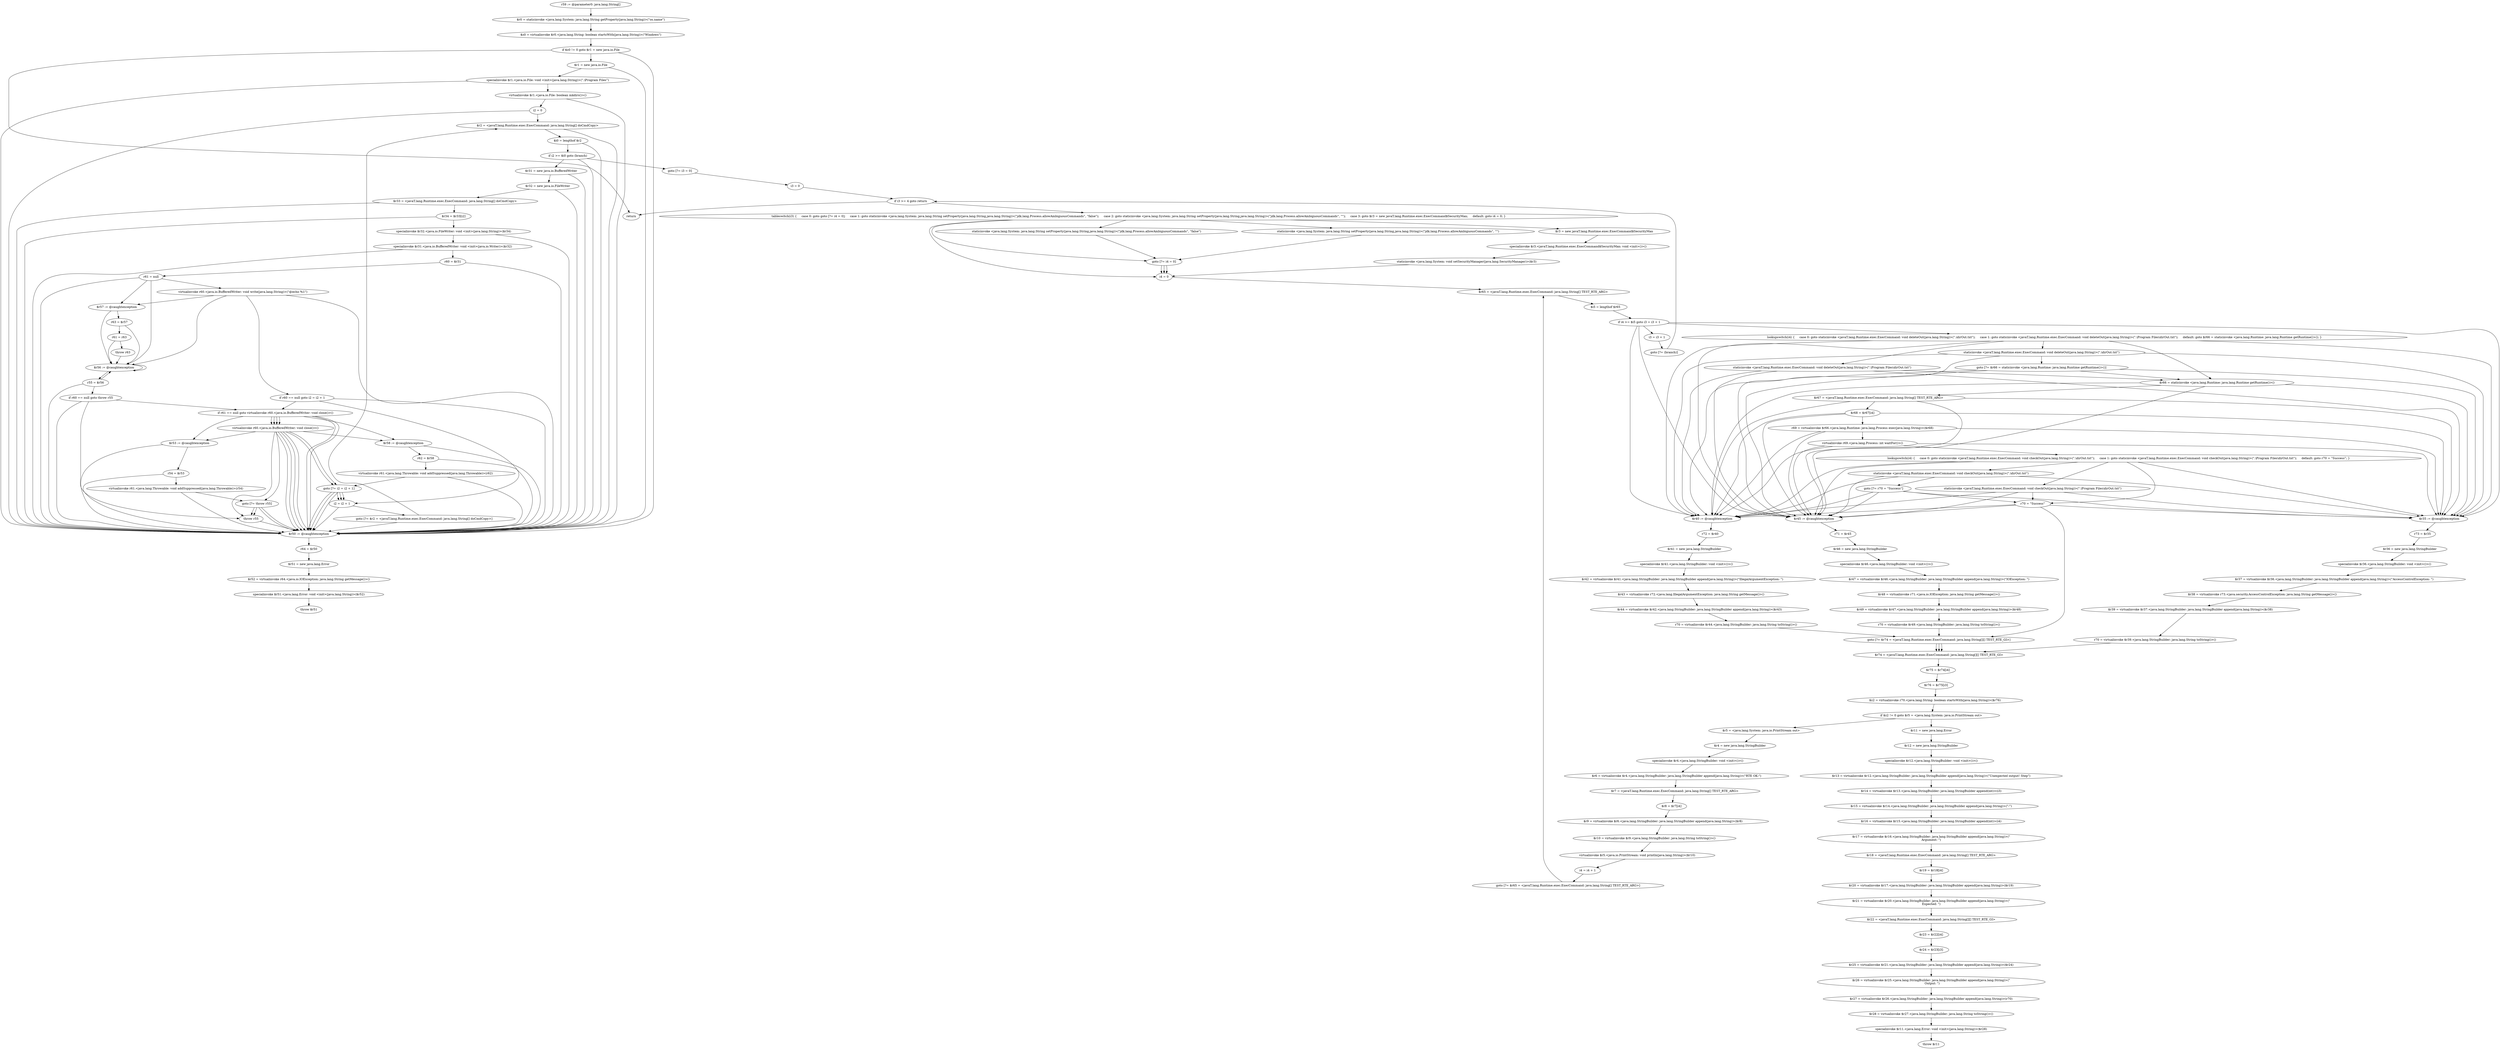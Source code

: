 digraph "unitGraph" {
    "r59 := @parameter0: java.lang.String[]"
    "$r0 = staticinvoke <java.lang.System: java.lang.String getProperty(java.lang.String)>(\"os.name\")"
    "$z0 = virtualinvoke $r0.<java.lang.String: boolean startsWith(java.lang.String)>(\"Windows\")"
    "if $z0 != 0 goto $r1 = new java.io.File"
    "return"
    "$r1 = new java.io.File"
    "specialinvoke $r1.<java.io.File: void <init>(java.lang.String)>(\".\\Program Files\")"
    "virtualinvoke $r1.<java.io.File: boolean mkdirs()>()"
    "i2 = 0"
    "$r2 = <javaT.lang.Runtime.exec.ExecCommand: java.lang.String[] doCmdCopy>"
    "$i0 = lengthof $r2"
    "if i2 >= $i0 goto (branch)"
    "$r31 = new java.io.BufferedWriter"
    "$r32 = new java.io.FileWriter"
    "$r33 = <javaT.lang.Runtime.exec.ExecCommand: java.lang.String[] doCmdCopy>"
    "$r34 = $r33[i2]"
    "specialinvoke $r32.<java.io.FileWriter: void <init>(java.lang.String)>($r34)"
    "specialinvoke $r31.<java.io.BufferedWriter: void <init>(java.io.Writer)>($r32)"
    "r60 = $r31"
    "r61 = null"
    "virtualinvoke r60.<java.io.BufferedWriter: void write(java.lang.String)>(\"@echo %1\")"
    "if r60 == null goto i2 = i2 + 1"
    "if r61 == null goto virtualinvoke r60.<java.io.BufferedWriter: void close()>()"
    "virtualinvoke r60.<java.io.BufferedWriter: void close()>()"
    "goto [?= i2 = i2 + 1]"
    "$r58 := @caughtexception"
    "r62 = $r58"
    "virtualinvoke r61.<java.lang.Throwable: void addSuppressed(java.lang.Throwable)>(r62)"
    "$r57 := @caughtexception"
    "r63 = $r57"
    "r61 = r63"
    "throw r63"
    "$r56 := @caughtexception"
    "r55 = $r56"
    "if r60 == null goto throw r55"
    "goto [?= throw r55]"
    "$r53 := @caughtexception"
    "r54 = $r53"
    "virtualinvoke r61.<java.lang.Throwable: void addSuppressed(java.lang.Throwable)>(r54)"
    "throw r55"
    "i2 = i2 + 1"
    "goto [?= $r2 = <javaT.lang.Runtime.exec.ExecCommand: java.lang.String[] doCmdCopy>]"
    "goto [?= i3 = 0]"
    "$r50 := @caughtexception"
    "r64 = $r50"
    "$r51 = new java.lang.Error"
    "$r52 = virtualinvoke r64.<java.io.IOException: java.lang.String getMessage()>()"
    "specialinvoke $r51.<java.lang.Error: void <init>(java.lang.String)>($r52)"
    "throw $r51"
    "i3 = 0"
    "if i3 >= 4 goto return"
    "tableswitch(i3) {     case 0: goto goto [?= i4 = 0];     case 1: goto staticinvoke <java.lang.System: java.lang.String setProperty(java.lang.String,java.lang.String)>(\"jdk.lang.Process.allowAmbiguousCommands\", \"false\");     case 2: goto staticinvoke <java.lang.System: java.lang.String setProperty(java.lang.String,java.lang.String)>(\"jdk.lang.Process.allowAmbiguousCommands\", \"\");     case 3: goto $r3 = new javaT.lang.Runtime.exec.ExecCommand$SecurityMan;     default: goto i4 = 0; }"
    "goto [?= i4 = 0]"
    "staticinvoke <java.lang.System: java.lang.String setProperty(java.lang.String,java.lang.String)>(\"jdk.lang.Process.allowAmbiguousCommands\", \"false\")"
    "staticinvoke <java.lang.System: java.lang.String setProperty(java.lang.String,java.lang.String)>(\"jdk.lang.Process.allowAmbiguousCommands\", \"\")"
    "$r3 = new javaT.lang.Runtime.exec.ExecCommand$SecurityMan"
    "specialinvoke $r3.<javaT.lang.Runtime.exec.ExecCommand$SecurityMan: void <init>()>()"
    "staticinvoke <java.lang.System: void setSecurityManager(java.lang.SecurityManager)>($r3)"
    "i4 = 0"
    "$r65 = <javaT.lang.Runtime.exec.ExecCommand: java.lang.String[] TEST_RTE_ARG>"
    "$i5 = lengthof $r65"
    "if i4 >= $i5 goto i3 = i3 + 1"
    "lookupswitch(i4) {     case 0: goto staticinvoke <javaT.lang.Runtime.exec.ExecCommand: void deleteOut(java.lang.String)>(\".\\dirOut.txt\");     case 1: goto staticinvoke <javaT.lang.Runtime.exec.ExecCommand: void deleteOut(java.lang.String)>(\".\\Program Files\\dirOut.txt\");     default: goto $r66 = staticinvoke <java.lang.Runtime: java.lang.Runtime getRuntime()>(); }"
    "staticinvoke <javaT.lang.Runtime.exec.ExecCommand: void deleteOut(java.lang.String)>(\".\\dirOut.txt\")"
    "goto [?= $r66 = staticinvoke <java.lang.Runtime: java.lang.Runtime getRuntime()>()]"
    "staticinvoke <javaT.lang.Runtime.exec.ExecCommand: void deleteOut(java.lang.String)>(\".\\Program Files\\dirOut.txt\")"
    "$r66 = staticinvoke <java.lang.Runtime: java.lang.Runtime getRuntime()>()"
    "$r67 = <javaT.lang.Runtime.exec.ExecCommand: java.lang.String[] TEST_RTE_ARG>"
    "$r68 = $r67[i4]"
    "r69 = virtualinvoke $r66.<java.lang.Runtime: java.lang.Process exec(java.lang.String)>($r68)"
    "virtualinvoke r69.<java.lang.Process: int waitFor()>()"
    "lookupswitch(i4) {     case 0: goto staticinvoke <javaT.lang.Runtime.exec.ExecCommand: void checkOut(java.lang.String)>(\".\\dirOut.txt\");     case 1: goto staticinvoke <javaT.lang.Runtime.exec.ExecCommand: void checkOut(java.lang.String)>(\".\\Program Files\\dirOut.txt\");     default: goto r70 = \"Success\"; }"
    "staticinvoke <javaT.lang.Runtime.exec.ExecCommand: void checkOut(java.lang.String)>(\".\\dirOut.txt\")"
    "goto [?= r70 = \"Success\"]"
    "staticinvoke <javaT.lang.Runtime.exec.ExecCommand: void checkOut(java.lang.String)>(\".\\Program Files\\dirOut.txt\")"
    "r70 = \"Success\""
    "goto [?= $r74 = <javaT.lang.Runtime.exec.ExecCommand: java.lang.String[][] TEST_RTE_GI>]"
    "$r45 := @caughtexception"
    "r71 = $r45"
    "$r46 = new java.lang.StringBuilder"
    "specialinvoke $r46.<java.lang.StringBuilder: void <init>()>()"
    "$r47 = virtualinvoke $r46.<java.lang.StringBuilder: java.lang.StringBuilder append(java.lang.String)>(\"IOException: \")"
    "$r48 = virtualinvoke r71.<java.io.IOException: java.lang.String getMessage()>()"
    "$r49 = virtualinvoke $r47.<java.lang.StringBuilder: java.lang.StringBuilder append(java.lang.String)>($r48)"
    "r70 = virtualinvoke $r49.<java.lang.StringBuilder: java.lang.String toString()>()"
    "$r40 := @caughtexception"
    "r72 = $r40"
    "$r41 = new java.lang.StringBuilder"
    "specialinvoke $r41.<java.lang.StringBuilder: void <init>()>()"
    "$r42 = virtualinvoke $r41.<java.lang.StringBuilder: java.lang.StringBuilder append(java.lang.String)>(\"IllegalArgumentException: \")"
    "$r43 = virtualinvoke r72.<java.lang.IllegalArgumentException: java.lang.String getMessage()>()"
    "$r44 = virtualinvoke $r42.<java.lang.StringBuilder: java.lang.StringBuilder append(java.lang.String)>($r43)"
    "r70 = virtualinvoke $r44.<java.lang.StringBuilder: java.lang.String toString()>()"
    "$r35 := @caughtexception"
    "r73 = $r35"
    "$r36 = new java.lang.StringBuilder"
    "specialinvoke $r36.<java.lang.StringBuilder: void <init>()>()"
    "$r37 = virtualinvoke $r36.<java.lang.StringBuilder: java.lang.StringBuilder append(java.lang.String)>(\"AccessControlException: \")"
    "$r38 = virtualinvoke r73.<java.security.AccessControlException: java.lang.String getMessage()>()"
    "$r39 = virtualinvoke $r37.<java.lang.StringBuilder: java.lang.StringBuilder append(java.lang.String)>($r38)"
    "r70 = virtualinvoke $r39.<java.lang.StringBuilder: java.lang.String toString()>()"
    "$r74 = <javaT.lang.Runtime.exec.ExecCommand: java.lang.String[][] TEST_RTE_GI>"
    "$r75 = $r74[i4]"
    "$r76 = $r75[i3]"
    "$z2 = virtualinvoke r70.<java.lang.String: boolean startsWith(java.lang.String)>($r76)"
    "if $z2 != 0 goto $r5 = <java.lang.System: java.io.PrintStream out>"
    "$r11 = new java.lang.Error"
    "$r12 = new java.lang.StringBuilder"
    "specialinvoke $r12.<java.lang.StringBuilder: void <init>()>()"
    "$r13 = virtualinvoke $r12.<java.lang.StringBuilder: java.lang.StringBuilder append(java.lang.String)>(\"Unexpected output! Step\")"
    "$r14 = virtualinvoke $r13.<java.lang.StringBuilder: java.lang.StringBuilder append(int)>(i3)"
    "$r15 = virtualinvoke $r14.<java.lang.StringBuilder: java.lang.StringBuilder append(java.lang.String)>(\":\")"
    "$r16 = virtualinvoke $r15.<java.lang.StringBuilder: java.lang.StringBuilder append(int)>(i4)"
    "$r17 = virtualinvoke $r16.<java.lang.StringBuilder: java.lang.StringBuilder append(java.lang.String)>(\"\nArgument: \")"
    "$r18 = <javaT.lang.Runtime.exec.ExecCommand: java.lang.String[] TEST_RTE_ARG>"
    "$r19 = $r18[i4]"
    "$r20 = virtualinvoke $r17.<java.lang.StringBuilder: java.lang.StringBuilder append(java.lang.String)>($r19)"
    "$r21 = virtualinvoke $r20.<java.lang.StringBuilder: java.lang.StringBuilder append(java.lang.String)>(\"\nExpected: \")"
    "$r22 = <javaT.lang.Runtime.exec.ExecCommand: java.lang.String[][] TEST_RTE_GI>"
    "$r23 = $r22[i4]"
    "$r24 = $r23[i3]"
    "$r25 = virtualinvoke $r21.<java.lang.StringBuilder: java.lang.StringBuilder append(java.lang.String)>($r24)"
    "$r26 = virtualinvoke $r25.<java.lang.StringBuilder: java.lang.StringBuilder append(java.lang.String)>(\"\n  Output: \")"
    "$r27 = virtualinvoke $r26.<java.lang.StringBuilder: java.lang.StringBuilder append(java.lang.String)>(r70)"
    "$r28 = virtualinvoke $r27.<java.lang.StringBuilder: java.lang.String toString()>()"
    "specialinvoke $r11.<java.lang.Error: void <init>(java.lang.String)>($r28)"
    "throw $r11"
    "$r5 = <java.lang.System: java.io.PrintStream out>"
    "$r4 = new java.lang.StringBuilder"
    "specialinvoke $r4.<java.lang.StringBuilder: void <init>()>()"
    "$r6 = virtualinvoke $r4.<java.lang.StringBuilder: java.lang.StringBuilder append(java.lang.String)>(\"RTE OK:\")"
    "$r7 = <javaT.lang.Runtime.exec.ExecCommand: java.lang.String[] TEST_RTE_ARG>"
    "$r8 = $r7[i4]"
    "$r9 = virtualinvoke $r6.<java.lang.StringBuilder: java.lang.StringBuilder append(java.lang.String)>($r8)"
    "$r10 = virtualinvoke $r9.<java.lang.StringBuilder: java.lang.String toString()>()"
    "virtualinvoke $r5.<java.io.PrintStream: void println(java.lang.String)>($r10)"
    "i4 = i4 + 1"
    "goto [?= $r65 = <javaT.lang.Runtime.exec.ExecCommand: java.lang.String[] TEST_RTE_ARG>]"
    "i3 = i3 + 1"
    "goto [?= (branch)]"
    "r59 := @parameter0: java.lang.String[]"->"$r0 = staticinvoke <java.lang.System: java.lang.String getProperty(java.lang.String)>(\"os.name\")";
    "$r0 = staticinvoke <java.lang.System: java.lang.String getProperty(java.lang.String)>(\"os.name\")"->"$z0 = virtualinvoke $r0.<java.lang.String: boolean startsWith(java.lang.String)>(\"Windows\")";
    "$z0 = virtualinvoke $r0.<java.lang.String: boolean startsWith(java.lang.String)>(\"Windows\")"->"if $z0 != 0 goto $r1 = new java.io.File";
    "if $z0 != 0 goto $r1 = new java.io.File"->"return";
    "if $z0 != 0 goto $r1 = new java.io.File"->"$r1 = new java.io.File";
    "if $z0 != 0 goto $r1 = new java.io.File"->"$r50 := @caughtexception";
    "$r1 = new java.io.File"->"specialinvoke $r1.<java.io.File: void <init>(java.lang.String)>(\".\\Program Files\")";
    "$r1 = new java.io.File"->"$r50 := @caughtexception";
    "specialinvoke $r1.<java.io.File: void <init>(java.lang.String)>(\".\\Program Files\")"->"virtualinvoke $r1.<java.io.File: boolean mkdirs()>()";
    "specialinvoke $r1.<java.io.File: void <init>(java.lang.String)>(\".\\Program Files\")"->"$r50 := @caughtexception";
    "virtualinvoke $r1.<java.io.File: boolean mkdirs()>()"->"i2 = 0";
    "virtualinvoke $r1.<java.io.File: boolean mkdirs()>()"->"$r50 := @caughtexception";
    "i2 = 0"->"$r2 = <javaT.lang.Runtime.exec.ExecCommand: java.lang.String[] doCmdCopy>";
    "i2 = 0"->"$r50 := @caughtexception";
    "$r2 = <javaT.lang.Runtime.exec.ExecCommand: java.lang.String[] doCmdCopy>"->"$i0 = lengthof $r2";
    "$r2 = <javaT.lang.Runtime.exec.ExecCommand: java.lang.String[] doCmdCopy>"->"$r50 := @caughtexception";
    "$i0 = lengthof $r2"->"if i2 >= $i0 goto (branch)";
    "$i0 = lengthof $r2"->"$r50 := @caughtexception";
    "if i2 >= $i0 goto (branch)"->"$r31 = new java.io.BufferedWriter";
    "if i2 >= $i0 goto (branch)"->"goto [?= i3 = 0]";
    "if i2 >= $i0 goto (branch)"->"$r50 := @caughtexception";
    "$r31 = new java.io.BufferedWriter"->"$r32 = new java.io.FileWriter";
    "$r31 = new java.io.BufferedWriter"->"$r50 := @caughtexception";
    "$r32 = new java.io.FileWriter"->"$r33 = <javaT.lang.Runtime.exec.ExecCommand: java.lang.String[] doCmdCopy>";
    "$r32 = new java.io.FileWriter"->"$r50 := @caughtexception";
    "$r33 = <javaT.lang.Runtime.exec.ExecCommand: java.lang.String[] doCmdCopy>"->"$r34 = $r33[i2]";
    "$r33 = <javaT.lang.Runtime.exec.ExecCommand: java.lang.String[] doCmdCopy>"->"$r50 := @caughtexception";
    "$r34 = $r33[i2]"->"specialinvoke $r32.<java.io.FileWriter: void <init>(java.lang.String)>($r34)";
    "$r34 = $r33[i2]"->"$r50 := @caughtexception";
    "specialinvoke $r32.<java.io.FileWriter: void <init>(java.lang.String)>($r34)"->"specialinvoke $r31.<java.io.BufferedWriter: void <init>(java.io.Writer)>($r32)";
    "specialinvoke $r32.<java.io.FileWriter: void <init>(java.lang.String)>($r34)"->"$r50 := @caughtexception";
    "specialinvoke $r31.<java.io.BufferedWriter: void <init>(java.io.Writer)>($r32)"->"r60 = $r31";
    "specialinvoke $r31.<java.io.BufferedWriter: void <init>(java.io.Writer)>($r32)"->"$r50 := @caughtexception";
    "r60 = $r31"->"r61 = null";
    "r60 = $r31"->"$r50 := @caughtexception";
    "r61 = null"->"$r57 := @caughtexception";
    "r61 = null"->"$r50 := @caughtexception";
    "r61 = null"->"$r56 := @caughtexception";
    "r61 = null"->"virtualinvoke r60.<java.io.BufferedWriter: void write(java.lang.String)>(\"@echo %1\")";
    "virtualinvoke r60.<java.io.BufferedWriter: void write(java.lang.String)>(\"@echo %1\")"->"$r57 := @caughtexception";
    "virtualinvoke r60.<java.io.BufferedWriter: void write(java.lang.String)>(\"@echo %1\")"->"$r50 := @caughtexception";
    "virtualinvoke r60.<java.io.BufferedWriter: void write(java.lang.String)>(\"@echo %1\")"->"$r56 := @caughtexception";
    "virtualinvoke r60.<java.io.BufferedWriter: void write(java.lang.String)>(\"@echo %1\")"->"if r60 == null goto i2 = i2 + 1";
    "if r60 == null goto i2 = i2 + 1"->"if r61 == null goto virtualinvoke r60.<java.io.BufferedWriter: void close()>()";
    "if r60 == null goto i2 = i2 + 1"->"i2 = i2 + 1";
    "if r60 == null goto i2 = i2 + 1"->"$r50 := @caughtexception";
    "if r61 == null goto virtualinvoke r60.<java.io.BufferedWriter: void close()>()"->"virtualinvoke r60.<java.io.BufferedWriter: void close()>()";
    "if r61 == null goto virtualinvoke r60.<java.io.BufferedWriter: void close()>()"->"virtualinvoke r60.<java.io.BufferedWriter: void close()>()";
    "if r61 == null goto virtualinvoke r60.<java.io.BufferedWriter: void close()>()"->"$r58 := @caughtexception";
    "if r61 == null goto virtualinvoke r60.<java.io.BufferedWriter: void close()>()"->"$r50 := @caughtexception";
    "virtualinvoke r60.<java.io.BufferedWriter: void close()>()"->"$r58 := @caughtexception";
    "virtualinvoke r60.<java.io.BufferedWriter: void close()>()"->"$r50 := @caughtexception";
    "virtualinvoke r60.<java.io.BufferedWriter: void close()>()"->"goto [?= i2 = i2 + 1]";
    "goto [?= i2 = i2 + 1]"->"i2 = i2 + 1";
    "goto [?= i2 = i2 + 1]"->"$r50 := @caughtexception";
    "$r58 := @caughtexception"->"r62 = $r58";
    "$r58 := @caughtexception"->"$r50 := @caughtexception";
    "r62 = $r58"->"virtualinvoke r61.<java.lang.Throwable: void addSuppressed(java.lang.Throwable)>(r62)";
    "r62 = $r58"->"$r50 := @caughtexception";
    "virtualinvoke r61.<java.lang.Throwable: void addSuppressed(java.lang.Throwable)>(r62)"->"goto [?= i2 = i2 + 1]";
    "virtualinvoke r61.<java.lang.Throwable: void addSuppressed(java.lang.Throwable)>(r62)"->"$r50 := @caughtexception";
    "goto [?= i2 = i2 + 1]"->"i2 = i2 + 1";
    "goto [?= i2 = i2 + 1]"->"$r50 := @caughtexception";
    "virtualinvoke r60.<java.io.BufferedWriter: void close()>()"->"goto [?= i2 = i2 + 1]";
    "virtualinvoke r60.<java.io.BufferedWriter: void close()>()"->"$r50 := @caughtexception";
    "goto [?= i2 = i2 + 1]"->"i2 = i2 + 1";
    "goto [?= i2 = i2 + 1]"->"$r50 := @caughtexception";
    "$r57 := @caughtexception"->"r63 = $r57";
    "$r57 := @caughtexception"->"$r56 := @caughtexception";
    "r63 = $r57"->"r61 = r63";
    "r63 = $r57"->"$r56 := @caughtexception";
    "r61 = r63"->"throw r63";
    "r61 = r63"->"$r56 := @caughtexception";
    "throw r63"->"$r56 := @caughtexception";
    "$r56 := @caughtexception"->"r55 = $r56";
    "$r56 := @caughtexception"->"$r56 := @caughtexception";
    "r55 = $r56"->"$r56 := @caughtexception";
    "r55 = $r56"->"$r50 := @caughtexception";
    "r55 = $r56"->"if r60 == null goto throw r55";
    "if r60 == null goto throw r55"->"if r61 == null goto virtualinvoke r60.<java.io.BufferedWriter: void close()>()";
    "if r60 == null goto throw r55"->"throw r55";
    "if r60 == null goto throw r55"->"$r50 := @caughtexception";
    "if r61 == null goto virtualinvoke r60.<java.io.BufferedWriter: void close()>()"->"virtualinvoke r60.<java.io.BufferedWriter: void close()>()";
    "if r61 == null goto virtualinvoke r60.<java.io.BufferedWriter: void close()>()"->"virtualinvoke r60.<java.io.BufferedWriter: void close()>()";
    "if r61 == null goto virtualinvoke r60.<java.io.BufferedWriter: void close()>()"->"$r53 := @caughtexception";
    "if r61 == null goto virtualinvoke r60.<java.io.BufferedWriter: void close()>()"->"$r50 := @caughtexception";
    "virtualinvoke r60.<java.io.BufferedWriter: void close()>()"->"$r53 := @caughtexception";
    "virtualinvoke r60.<java.io.BufferedWriter: void close()>()"->"$r50 := @caughtexception";
    "virtualinvoke r60.<java.io.BufferedWriter: void close()>()"->"goto [?= throw r55]";
    "goto [?= throw r55]"->"throw r55";
    "goto [?= throw r55]"->"$r50 := @caughtexception";
    "$r53 := @caughtexception"->"r54 = $r53";
    "$r53 := @caughtexception"->"$r50 := @caughtexception";
    "r54 = $r53"->"virtualinvoke r61.<java.lang.Throwable: void addSuppressed(java.lang.Throwable)>(r54)";
    "r54 = $r53"->"$r50 := @caughtexception";
    "virtualinvoke r61.<java.lang.Throwable: void addSuppressed(java.lang.Throwable)>(r54)"->"goto [?= throw r55]";
    "virtualinvoke r61.<java.lang.Throwable: void addSuppressed(java.lang.Throwable)>(r54)"->"$r50 := @caughtexception";
    "goto [?= throw r55]"->"throw r55";
    "goto [?= throw r55]"->"$r50 := @caughtexception";
    "virtualinvoke r60.<java.io.BufferedWriter: void close()>()"->"throw r55";
    "virtualinvoke r60.<java.io.BufferedWriter: void close()>()"->"$r50 := @caughtexception";
    "throw r55"->"$r50 := @caughtexception";
    "i2 = i2 + 1"->"goto [?= $r2 = <javaT.lang.Runtime.exec.ExecCommand: java.lang.String[] doCmdCopy>]";
    "i2 = i2 + 1"->"$r50 := @caughtexception";
    "goto [?= $r2 = <javaT.lang.Runtime.exec.ExecCommand: java.lang.String[] doCmdCopy>]"->"$r2 = <javaT.lang.Runtime.exec.ExecCommand: java.lang.String[] doCmdCopy>";
    "goto [?= $r2 = <javaT.lang.Runtime.exec.ExecCommand: java.lang.String[] doCmdCopy>]"->"$r50 := @caughtexception";
    "goto [?= i3 = 0]"->"i3 = 0";
    "$r50 := @caughtexception"->"r64 = $r50";
    "r64 = $r50"->"$r51 = new java.lang.Error";
    "$r51 = new java.lang.Error"->"$r52 = virtualinvoke r64.<java.io.IOException: java.lang.String getMessage()>()";
    "$r52 = virtualinvoke r64.<java.io.IOException: java.lang.String getMessage()>()"->"specialinvoke $r51.<java.lang.Error: void <init>(java.lang.String)>($r52)";
    "specialinvoke $r51.<java.lang.Error: void <init>(java.lang.String)>($r52)"->"throw $r51";
    "i3 = 0"->"if i3 >= 4 goto return";
    "if i3 >= 4 goto return"->"tableswitch(i3) {     case 0: goto goto [?= i4 = 0];     case 1: goto staticinvoke <java.lang.System: java.lang.String setProperty(java.lang.String,java.lang.String)>(\"jdk.lang.Process.allowAmbiguousCommands\", \"false\");     case 2: goto staticinvoke <java.lang.System: java.lang.String setProperty(java.lang.String,java.lang.String)>(\"jdk.lang.Process.allowAmbiguousCommands\", \"\");     case 3: goto $r3 = new javaT.lang.Runtime.exec.ExecCommand$SecurityMan;     default: goto i4 = 0; }";
    "if i3 >= 4 goto return"->"return";
    "tableswitch(i3) {     case 0: goto goto [?= i4 = 0];     case 1: goto staticinvoke <java.lang.System: java.lang.String setProperty(java.lang.String,java.lang.String)>(\"jdk.lang.Process.allowAmbiguousCommands\", \"false\");     case 2: goto staticinvoke <java.lang.System: java.lang.String setProperty(java.lang.String,java.lang.String)>(\"jdk.lang.Process.allowAmbiguousCommands\", \"\");     case 3: goto $r3 = new javaT.lang.Runtime.exec.ExecCommand$SecurityMan;     default: goto i4 = 0; }"->"goto [?= i4 = 0]";
    "tableswitch(i3) {     case 0: goto goto [?= i4 = 0];     case 1: goto staticinvoke <java.lang.System: java.lang.String setProperty(java.lang.String,java.lang.String)>(\"jdk.lang.Process.allowAmbiguousCommands\", \"false\");     case 2: goto staticinvoke <java.lang.System: java.lang.String setProperty(java.lang.String,java.lang.String)>(\"jdk.lang.Process.allowAmbiguousCommands\", \"\");     case 3: goto $r3 = new javaT.lang.Runtime.exec.ExecCommand$SecurityMan;     default: goto i4 = 0; }"->"staticinvoke <java.lang.System: java.lang.String setProperty(java.lang.String,java.lang.String)>(\"jdk.lang.Process.allowAmbiguousCommands\", \"false\")";
    "tableswitch(i3) {     case 0: goto goto [?= i4 = 0];     case 1: goto staticinvoke <java.lang.System: java.lang.String setProperty(java.lang.String,java.lang.String)>(\"jdk.lang.Process.allowAmbiguousCommands\", \"false\");     case 2: goto staticinvoke <java.lang.System: java.lang.String setProperty(java.lang.String,java.lang.String)>(\"jdk.lang.Process.allowAmbiguousCommands\", \"\");     case 3: goto $r3 = new javaT.lang.Runtime.exec.ExecCommand$SecurityMan;     default: goto i4 = 0; }"->"staticinvoke <java.lang.System: java.lang.String setProperty(java.lang.String,java.lang.String)>(\"jdk.lang.Process.allowAmbiguousCommands\", \"\")";
    "tableswitch(i3) {     case 0: goto goto [?= i4 = 0];     case 1: goto staticinvoke <java.lang.System: java.lang.String setProperty(java.lang.String,java.lang.String)>(\"jdk.lang.Process.allowAmbiguousCommands\", \"false\");     case 2: goto staticinvoke <java.lang.System: java.lang.String setProperty(java.lang.String,java.lang.String)>(\"jdk.lang.Process.allowAmbiguousCommands\", \"\");     case 3: goto $r3 = new javaT.lang.Runtime.exec.ExecCommand$SecurityMan;     default: goto i4 = 0; }"->"$r3 = new javaT.lang.Runtime.exec.ExecCommand$SecurityMan";
    "tableswitch(i3) {     case 0: goto goto [?= i4 = 0];     case 1: goto staticinvoke <java.lang.System: java.lang.String setProperty(java.lang.String,java.lang.String)>(\"jdk.lang.Process.allowAmbiguousCommands\", \"false\");     case 2: goto staticinvoke <java.lang.System: java.lang.String setProperty(java.lang.String,java.lang.String)>(\"jdk.lang.Process.allowAmbiguousCommands\", \"\");     case 3: goto $r3 = new javaT.lang.Runtime.exec.ExecCommand$SecurityMan;     default: goto i4 = 0; }"->"i4 = 0";
    "goto [?= i4 = 0]"->"i4 = 0";
    "staticinvoke <java.lang.System: java.lang.String setProperty(java.lang.String,java.lang.String)>(\"jdk.lang.Process.allowAmbiguousCommands\", \"false\")"->"goto [?= i4 = 0]";
    "goto [?= i4 = 0]"->"i4 = 0";
    "staticinvoke <java.lang.System: java.lang.String setProperty(java.lang.String,java.lang.String)>(\"jdk.lang.Process.allowAmbiguousCommands\", \"\")"->"goto [?= i4 = 0]";
    "goto [?= i4 = 0]"->"i4 = 0";
    "$r3 = new javaT.lang.Runtime.exec.ExecCommand$SecurityMan"->"specialinvoke $r3.<javaT.lang.Runtime.exec.ExecCommand$SecurityMan: void <init>()>()";
    "specialinvoke $r3.<javaT.lang.Runtime.exec.ExecCommand$SecurityMan: void <init>()>()"->"staticinvoke <java.lang.System: void setSecurityManager(java.lang.SecurityManager)>($r3)";
    "staticinvoke <java.lang.System: void setSecurityManager(java.lang.SecurityManager)>($r3)"->"i4 = 0";
    "i4 = 0"->"$r65 = <javaT.lang.Runtime.exec.ExecCommand: java.lang.String[] TEST_RTE_ARG>";
    "$r65 = <javaT.lang.Runtime.exec.ExecCommand: java.lang.String[] TEST_RTE_ARG>"->"$i5 = lengthof $r65";
    "$i5 = lengthof $r65"->"if i4 >= $i5 goto i3 = i3 + 1";
    "if i4 >= $i5 goto i3 = i3 + 1"->"$r45 := @caughtexception";
    "if i4 >= $i5 goto i3 = i3 + 1"->"$r40 := @caughtexception";
    "if i4 >= $i5 goto i3 = i3 + 1"->"$r35 := @caughtexception";
    "if i4 >= $i5 goto i3 = i3 + 1"->"lookupswitch(i4) {     case 0: goto staticinvoke <javaT.lang.Runtime.exec.ExecCommand: void deleteOut(java.lang.String)>(\".\\dirOut.txt\");     case 1: goto staticinvoke <javaT.lang.Runtime.exec.ExecCommand: void deleteOut(java.lang.String)>(\".\\Program Files\\dirOut.txt\");     default: goto $r66 = staticinvoke <java.lang.Runtime: java.lang.Runtime getRuntime()>(); }";
    "if i4 >= $i5 goto i3 = i3 + 1"->"i3 = i3 + 1";
    "lookupswitch(i4) {     case 0: goto staticinvoke <javaT.lang.Runtime.exec.ExecCommand: void deleteOut(java.lang.String)>(\".\\dirOut.txt\");     case 1: goto staticinvoke <javaT.lang.Runtime.exec.ExecCommand: void deleteOut(java.lang.String)>(\".\\Program Files\\dirOut.txt\");     default: goto $r66 = staticinvoke <java.lang.Runtime: java.lang.Runtime getRuntime()>(); }"->"staticinvoke <javaT.lang.Runtime.exec.ExecCommand: void deleteOut(java.lang.String)>(\".\\dirOut.txt\")";
    "lookupswitch(i4) {     case 0: goto staticinvoke <javaT.lang.Runtime.exec.ExecCommand: void deleteOut(java.lang.String)>(\".\\dirOut.txt\");     case 1: goto staticinvoke <javaT.lang.Runtime.exec.ExecCommand: void deleteOut(java.lang.String)>(\".\\Program Files\\dirOut.txt\");     default: goto $r66 = staticinvoke <java.lang.Runtime: java.lang.Runtime getRuntime()>(); }"->"staticinvoke <javaT.lang.Runtime.exec.ExecCommand: void deleteOut(java.lang.String)>(\".\\Program Files\\dirOut.txt\")";
    "lookupswitch(i4) {     case 0: goto staticinvoke <javaT.lang.Runtime.exec.ExecCommand: void deleteOut(java.lang.String)>(\".\\dirOut.txt\");     case 1: goto staticinvoke <javaT.lang.Runtime.exec.ExecCommand: void deleteOut(java.lang.String)>(\".\\Program Files\\dirOut.txt\");     default: goto $r66 = staticinvoke <java.lang.Runtime: java.lang.Runtime getRuntime()>(); }"->"$r66 = staticinvoke <java.lang.Runtime: java.lang.Runtime getRuntime()>()";
    "lookupswitch(i4) {     case 0: goto staticinvoke <javaT.lang.Runtime.exec.ExecCommand: void deleteOut(java.lang.String)>(\".\\dirOut.txt\");     case 1: goto staticinvoke <javaT.lang.Runtime.exec.ExecCommand: void deleteOut(java.lang.String)>(\".\\Program Files\\dirOut.txt\");     default: goto $r66 = staticinvoke <java.lang.Runtime: java.lang.Runtime getRuntime()>(); }"->"$r45 := @caughtexception";
    "lookupswitch(i4) {     case 0: goto staticinvoke <javaT.lang.Runtime.exec.ExecCommand: void deleteOut(java.lang.String)>(\".\\dirOut.txt\");     case 1: goto staticinvoke <javaT.lang.Runtime.exec.ExecCommand: void deleteOut(java.lang.String)>(\".\\Program Files\\dirOut.txt\");     default: goto $r66 = staticinvoke <java.lang.Runtime: java.lang.Runtime getRuntime()>(); }"->"$r40 := @caughtexception";
    "lookupswitch(i4) {     case 0: goto staticinvoke <javaT.lang.Runtime.exec.ExecCommand: void deleteOut(java.lang.String)>(\".\\dirOut.txt\");     case 1: goto staticinvoke <javaT.lang.Runtime.exec.ExecCommand: void deleteOut(java.lang.String)>(\".\\Program Files\\dirOut.txt\");     default: goto $r66 = staticinvoke <java.lang.Runtime: java.lang.Runtime getRuntime()>(); }"->"$r35 := @caughtexception";
    "staticinvoke <javaT.lang.Runtime.exec.ExecCommand: void deleteOut(java.lang.String)>(\".\\dirOut.txt\")"->"$r45 := @caughtexception";
    "staticinvoke <javaT.lang.Runtime.exec.ExecCommand: void deleteOut(java.lang.String)>(\".\\dirOut.txt\")"->"$r40 := @caughtexception";
    "staticinvoke <javaT.lang.Runtime.exec.ExecCommand: void deleteOut(java.lang.String)>(\".\\dirOut.txt\")"->"$r35 := @caughtexception";
    "staticinvoke <javaT.lang.Runtime.exec.ExecCommand: void deleteOut(java.lang.String)>(\".\\dirOut.txt\")"->"goto [?= $r66 = staticinvoke <java.lang.Runtime: java.lang.Runtime getRuntime()>()]";
    "goto [?= $r66 = staticinvoke <java.lang.Runtime: java.lang.Runtime getRuntime()>()]"->"$r45 := @caughtexception";
    "goto [?= $r66 = staticinvoke <java.lang.Runtime: java.lang.Runtime getRuntime()>()]"->"$r40 := @caughtexception";
    "goto [?= $r66 = staticinvoke <java.lang.Runtime: java.lang.Runtime getRuntime()>()]"->"$r35 := @caughtexception";
    "goto [?= $r66 = staticinvoke <java.lang.Runtime: java.lang.Runtime getRuntime()>()]"->"$r66 = staticinvoke <java.lang.Runtime: java.lang.Runtime getRuntime()>()";
    "staticinvoke <javaT.lang.Runtime.exec.ExecCommand: void deleteOut(java.lang.String)>(\".\\Program Files\\dirOut.txt\")"->"$r45 := @caughtexception";
    "staticinvoke <javaT.lang.Runtime.exec.ExecCommand: void deleteOut(java.lang.String)>(\".\\Program Files\\dirOut.txt\")"->"$r40 := @caughtexception";
    "staticinvoke <javaT.lang.Runtime.exec.ExecCommand: void deleteOut(java.lang.String)>(\".\\Program Files\\dirOut.txt\")"->"$r35 := @caughtexception";
    "staticinvoke <javaT.lang.Runtime.exec.ExecCommand: void deleteOut(java.lang.String)>(\".\\Program Files\\dirOut.txt\")"->"$r66 = staticinvoke <java.lang.Runtime: java.lang.Runtime getRuntime()>()";
    "$r66 = staticinvoke <java.lang.Runtime: java.lang.Runtime getRuntime()>()"->"$r45 := @caughtexception";
    "$r66 = staticinvoke <java.lang.Runtime: java.lang.Runtime getRuntime()>()"->"$r40 := @caughtexception";
    "$r66 = staticinvoke <java.lang.Runtime: java.lang.Runtime getRuntime()>()"->"$r35 := @caughtexception";
    "$r66 = staticinvoke <java.lang.Runtime: java.lang.Runtime getRuntime()>()"->"$r67 = <javaT.lang.Runtime.exec.ExecCommand: java.lang.String[] TEST_RTE_ARG>";
    "$r67 = <javaT.lang.Runtime.exec.ExecCommand: java.lang.String[] TEST_RTE_ARG>"->"$r45 := @caughtexception";
    "$r67 = <javaT.lang.Runtime.exec.ExecCommand: java.lang.String[] TEST_RTE_ARG>"->"$r40 := @caughtexception";
    "$r67 = <javaT.lang.Runtime.exec.ExecCommand: java.lang.String[] TEST_RTE_ARG>"->"$r35 := @caughtexception";
    "$r67 = <javaT.lang.Runtime.exec.ExecCommand: java.lang.String[] TEST_RTE_ARG>"->"$r68 = $r67[i4]";
    "$r68 = $r67[i4]"->"$r45 := @caughtexception";
    "$r68 = $r67[i4]"->"$r40 := @caughtexception";
    "$r68 = $r67[i4]"->"$r35 := @caughtexception";
    "$r68 = $r67[i4]"->"r69 = virtualinvoke $r66.<java.lang.Runtime: java.lang.Process exec(java.lang.String)>($r68)";
    "r69 = virtualinvoke $r66.<java.lang.Runtime: java.lang.Process exec(java.lang.String)>($r68)"->"$r45 := @caughtexception";
    "r69 = virtualinvoke $r66.<java.lang.Runtime: java.lang.Process exec(java.lang.String)>($r68)"->"$r40 := @caughtexception";
    "r69 = virtualinvoke $r66.<java.lang.Runtime: java.lang.Process exec(java.lang.String)>($r68)"->"$r35 := @caughtexception";
    "r69 = virtualinvoke $r66.<java.lang.Runtime: java.lang.Process exec(java.lang.String)>($r68)"->"virtualinvoke r69.<java.lang.Process: int waitFor()>()";
    "virtualinvoke r69.<java.lang.Process: int waitFor()>()"->"$r45 := @caughtexception";
    "virtualinvoke r69.<java.lang.Process: int waitFor()>()"->"$r40 := @caughtexception";
    "virtualinvoke r69.<java.lang.Process: int waitFor()>()"->"$r35 := @caughtexception";
    "virtualinvoke r69.<java.lang.Process: int waitFor()>()"->"lookupswitch(i4) {     case 0: goto staticinvoke <javaT.lang.Runtime.exec.ExecCommand: void checkOut(java.lang.String)>(\".\\dirOut.txt\");     case 1: goto staticinvoke <javaT.lang.Runtime.exec.ExecCommand: void checkOut(java.lang.String)>(\".\\Program Files\\dirOut.txt\");     default: goto r70 = \"Success\"; }";
    "lookupswitch(i4) {     case 0: goto staticinvoke <javaT.lang.Runtime.exec.ExecCommand: void checkOut(java.lang.String)>(\".\\dirOut.txt\");     case 1: goto staticinvoke <javaT.lang.Runtime.exec.ExecCommand: void checkOut(java.lang.String)>(\".\\Program Files\\dirOut.txt\");     default: goto r70 = \"Success\"; }"->"staticinvoke <javaT.lang.Runtime.exec.ExecCommand: void checkOut(java.lang.String)>(\".\\dirOut.txt\")";
    "lookupswitch(i4) {     case 0: goto staticinvoke <javaT.lang.Runtime.exec.ExecCommand: void checkOut(java.lang.String)>(\".\\dirOut.txt\");     case 1: goto staticinvoke <javaT.lang.Runtime.exec.ExecCommand: void checkOut(java.lang.String)>(\".\\Program Files\\dirOut.txt\");     default: goto r70 = \"Success\"; }"->"staticinvoke <javaT.lang.Runtime.exec.ExecCommand: void checkOut(java.lang.String)>(\".\\Program Files\\dirOut.txt\")";
    "lookupswitch(i4) {     case 0: goto staticinvoke <javaT.lang.Runtime.exec.ExecCommand: void checkOut(java.lang.String)>(\".\\dirOut.txt\");     case 1: goto staticinvoke <javaT.lang.Runtime.exec.ExecCommand: void checkOut(java.lang.String)>(\".\\Program Files\\dirOut.txt\");     default: goto r70 = \"Success\"; }"->"r70 = \"Success\"";
    "lookupswitch(i4) {     case 0: goto staticinvoke <javaT.lang.Runtime.exec.ExecCommand: void checkOut(java.lang.String)>(\".\\dirOut.txt\");     case 1: goto staticinvoke <javaT.lang.Runtime.exec.ExecCommand: void checkOut(java.lang.String)>(\".\\Program Files\\dirOut.txt\");     default: goto r70 = \"Success\"; }"->"$r45 := @caughtexception";
    "lookupswitch(i4) {     case 0: goto staticinvoke <javaT.lang.Runtime.exec.ExecCommand: void checkOut(java.lang.String)>(\".\\dirOut.txt\");     case 1: goto staticinvoke <javaT.lang.Runtime.exec.ExecCommand: void checkOut(java.lang.String)>(\".\\Program Files\\dirOut.txt\");     default: goto r70 = \"Success\"; }"->"$r40 := @caughtexception";
    "lookupswitch(i4) {     case 0: goto staticinvoke <javaT.lang.Runtime.exec.ExecCommand: void checkOut(java.lang.String)>(\".\\dirOut.txt\");     case 1: goto staticinvoke <javaT.lang.Runtime.exec.ExecCommand: void checkOut(java.lang.String)>(\".\\Program Files\\dirOut.txt\");     default: goto r70 = \"Success\"; }"->"$r35 := @caughtexception";
    "staticinvoke <javaT.lang.Runtime.exec.ExecCommand: void checkOut(java.lang.String)>(\".\\dirOut.txt\")"->"$r45 := @caughtexception";
    "staticinvoke <javaT.lang.Runtime.exec.ExecCommand: void checkOut(java.lang.String)>(\".\\dirOut.txt\")"->"$r40 := @caughtexception";
    "staticinvoke <javaT.lang.Runtime.exec.ExecCommand: void checkOut(java.lang.String)>(\".\\dirOut.txt\")"->"$r35 := @caughtexception";
    "staticinvoke <javaT.lang.Runtime.exec.ExecCommand: void checkOut(java.lang.String)>(\".\\dirOut.txt\")"->"goto [?= r70 = \"Success\"]";
    "goto [?= r70 = \"Success\"]"->"$r45 := @caughtexception";
    "goto [?= r70 = \"Success\"]"->"$r40 := @caughtexception";
    "goto [?= r70 = \"Success\"]"->"$r35 := @caughtexception";
    "goto [?= r70 = \"Success\"]"->"r70 = \"Success\"";
    "staticinvoke <javaT.lang.Runtime.exec.ExecCommand: void checkOut(java.lang.String)>(\".\\Program Files\\dirOut.txt\")"->"$r45 := @caughtexception";
    "staticinvoke <javaT.lang.Runtime.exec.ExecCommand: void checkOut(java.lang.String)>(\".\\Program Files\\dirOut.txt\")"->"$r40 := @caughtexception";
    "staticinvoke <javaT.lang.Runtime.exec.ExecCommand: void checkOut(java.lang.String)>(\".\\Program Files\\dirOut.txt\")"->"$r35 := @caughtexception";
    "staticinvoke <javaT.lang.Runtime.exec.ExecCommand: void checkOut(java.lang.String)>(\".\\Program Files\\dirOut.txt\")"->"r70 = \"Success\"";
    "r70 = \"Success\""->"$r45 := @caughtexception";
    "r70 = \"Success\""->"$r40 := @caughtexception";
    "r70 = \"Success\""->"$r35 := @caughtexception";
    "r70 = \"Success\""->"goto [?= $r74 = <javaT.lang.Runtime.exec.ExecCommand: java.lang.String[][] TEST_RTE_GI>]";
    "goto [?= $r74 = <javaT.lang.Runtime.exec.ExecCommand: java.lang.String[][] TEST_RTE_GI>]"->"$r74 = <javaT.lang.Runtime.exec.ExecCommand: java.lang.String[][] TEST_RTE_GI>";
    "$r45 := @caughtexception"->"r71 = $r45";
    "r71 = $r45"->"$r46 = new java.lang.StringBuilder";
    "$r46 = new java.lang.StringBuilder"->"specialinvoke $r46.<java.lang.StringBuilder: void <init>()>()";
    "specialinvoke $r46.<java.lang.StringBuilder: void <init>()>()"->"$r47 = virtualinvoke $r46.<java.lang.StringBuilder: java.lang.StringBuilder append(java.lang.String)>(\"IOException: \")";
    "$r47 = virtualinvoke $r46.<java.lang.StringBuilder: java.lang.StringBuilder append(java.lang.String)>(\"IOException: \")"->"$r48 = virtualinvoke r71.<java.io.IOException: java.lang.String getMessage()>()";
    "$r48 = virtualinvoke r71.<java.io.IOException: java.lang.String getMessage()>()"->"$r49 = virtualinvoke $r47.<java.lang.StringBuilder: java.lang.StringBuilder append(java.lang.String)>($r48)";
    "$r49 = virtualinvoke $r47.<java.lang.StringBuilder: java.lang.StringBuilder append(java.lang.String)>($r48)"->"r70 = virtualinvoke $r49.<java.lang.StringBuilder: java.lang.String toString()>()";
    "r70 = virtualinvoke $r49.<java.lang.StringBuilder: java.lang.String toString()>()"->"goto [?= $r74 = <javaT.lang.Runtime.exec.ExecCommand: java.lang.String[][] TEST_RTE_GI>]";
    "goto [?= $r74 = <javaT.lang.Runtime.exec.ExecCommand: java.lang.String[][] TEST_RTE_GI>]"->"$r74 = <javaT.lang.Runtime.exec.ExecCommand: java.lang.String[][] TEST_RTE_GI>";
    "$r40 := @caughtexception"->"r72 = $r40";
    "r72 = $r40"->"$r41 = new java.lang.StringBuilder";
    "$r41 = new java.lang.StringBuilder"->"specialinvoke $r41.<java.lang.StringBuilder: void <init>()>()";
    "specialinvoke $r41.<java.lang.StringBuilder: void <init>()>()"->"$r42 = virtualinvoke $r41.<java.lang.StringBuilder: java.lang.StringBuilder append(java.lang.String)>(\"IllegalArgumentException: \")";
    "$r42 = virtualinvoke $r41.<java.lang.StringBuilder: java.lang.StringBuilder append(java.lang.String)>(\"IllegalArgumentException: \")"->"$r43 = virtualinvoke r72.<java.lang.IllegalArgumentException: java.lang.String getMessage()>()";
    "$r43 = virtualinvoke r72.<java.lang.IllegalArgumentException: java.lang.String getMessage()>()"->"$r44 = virtualinvoke $r42.<java.lang.StringBuilder: java.lang.StringBuilder append(java.lang.String)>($r43)";
    "$r44 = virtualinvoke $r42.<java.lang.StringBuilder: java.lang.StringBuilder append(java.lang.String)>($r43)"->"r70 = virtualinvoke $r44.<java.lang.StringBuilder: java.lang.String toString()>()";
    "r70 = virtualinvoke $r44.<java.lang.StringBuilder: java.lang.String toString()>()"->"goto [?= $r74 = <javaT.lang.Runtime.exec.ExecCommand: java.lang.String[][] TEST_RTE_GI>]";
    "goto [?= $r74 = <javaT.lang.Runtime.exec.ExecCommand: java.lang.String[][] TEST_RTE_GI>]"->"$r74 = <javaT.lang.Runtime.exec.ExecCommand: java.lang.String[][] TEST_RTE_GI>";
    "$r35 := @caughtexception"->"r73 = $r35";
    "r73 = $r35"->"$r36 = new java.lang.StringBuilder";
    "$r36 = new java.lang.StringBuilder"->"specialinvoke $r36.<java.lang.StringBuilder: void <init>()>()";
    "specialinvoke $r36.<java.lang.StringBuilder: void <init>()>()"->"$r37 = virtualinvoke $r36.<java.lang.StringBuilder: java.lang.StringBuilder append(java.lang.String)>(\"AccessControlException: \")";
    "$r37 = virtualinvoke $r36.<java.lang.StringBuilder: java.lang.StringBuilder append(java.lang.String)>(\"AccessControlException: \")"->"$r38 = virtualinvoke r73.<java.security.AccessControlException: java.lang.String getMessage()>()";
    "$r38 = virtualinvoke r73.<java.security.AccessControlException: java.lang.String getMessage()>()"->"$r39 = virtualinvoke $r37.<java.lang.StringBuilder: java.lang.StringBuilder append(java.lang.String)>($r38)";
    "$r39 = virtualinvoke $r37.<java.lang.StringBuilder: java.lang.StringBuilder append(java.lang.String)>($r38)"->"r70 = virtualinvoke $r39.<java.lang.StringBuilder: java.lang.String toString()>()";
    "r70 = virtualinvoke $r39.<java.lang.StringBuilder: java.lang.String toString()>()"->"$r74 = <javaT.lang.Runtime.exec.ExecCommand: java.lang.String[][] TEST_RTE_GI>";
    "$r74 = <javaT.lang.Runtime.exec.ExecCommand: java.lang.String[][] TEST_RTE_GI>"->"$r75 = $r74[i4]";
    "$r75 = $r74[i4]"->"$r76 = $r75[i3]";
    "$r76 = $r75[i3]"->"$z2 = virtualinvoke r70.<java.lang.String: boolean startsWith(java.lang.String)>($r76)";
    "$z2 = virtualinvoke r70.<java.lang.String: boolean startsWith(java.lang.String)>($r76)"->"if $z2 != 0 goto $r5 = <java.lang.System: java.io.PrintStream out>";
    "if $z2 != 0 goto $r5 = <java.lang.System: java.io.PrintStream out>"->"$r11 = new java.lang.Error";
    "if $z2 != 0 goto $r5 = <java.lang.System: java.io.PrintStream out>"->"$r5 = <java.lang.System: java.io.PrintStream out>";
    "$r11 = new java.lang.Error"->"$r12 = new java.lang.StringBuilder";
    "$r12 = new java.lang.StringBuilder"->"specialinvoke $r12.<java.lang.StringBuilder: void <init>()>()";
    "specialinvoke $r12.<java.lang.StringBuilder: void <init>()>()"->"$r13 = virtualinvoke $r12.<java.lang.StringBuilder: java.lang.StringBuilder append(java.lang.String)>(\"Unexpected output! Step\")";
    "$r13 = virtualinvoke $r12.<java.lang.StringBuilder: java.lang.StringBuilder append(java.lang.String)>(\"Unexpected output! Step\")"->"$r14 = virtualinvoke $r13.<java.lang.StringBuilder: java.lang.StringBuilder append(int)>(i3)";
    "$r14 = virtualinvoke $r13.<java.lang.StringBuilder: java.lang.StringBuilder append(int)>(i3)"->"$r15 = virtualinvoke $r14.<java.lang.StringBuilder: java.lang.StringBuilder append(java.lang.String)>(\":\")";
    "$r15 = virtualinvoke $r14.<java.lang.StringBuilder: java.lang.StringBuilder append(java.lang.String)>(\":\")"->"$r16 = virtualinvoke $r15.<java.lang.StringBuilder: java.lang.StringBuilder append(int)>(i4)";
    "$r16 = virtualinvoke $r15.<java.lang.StringBuilder: java.lang.StringBuilder append(int)>(i4)"->"$r17 = virtualinvoke $r16.<java.lang.StringBuilder: java.lang.StringBuilder append(java.lang.String)>(\"\nArgument: \")";
    "$r17 = virtualinvoke $r16.<java.lang.StringBuilder: java.lang.StringBuilder append(java.lang.String)>(\"\nArgument: \")"->"$r18 = <javaT.lang.Runtime.exec.ExecCommand: java.lang.String[] TEST_RTE_ARG>";
    "$r18 = <javaT.lang.Runtime.exec.ExecCommand: java.lang.String[] TEST_RTE_ARG>"->"$r19 = $r18[i4]";
    "$r19 = $r18[i4]"->"$r20 = virtualinvoke $r17.<java.lang.StringBuilder: java.lang.StringBuilder append(java.lang.String)>($r19)";
    "$r20 = virtualinvoke $r17.<java.lang.StringBuilder: java.lang.StringBuilder append(java.lang.String)>($r19)"->"$r21 = virtualinvoke $r20.<java.lang.StringBuilder: java.lang.StringBuilder append(java.lang.String)>(\"\nExpected: \")";
    "$r21 = virtualinvoke $r20.<java.lang.StringBuilder: java.lang.StringBuilder append(java.lang.String)>(\"\nExpected: \")"->"$r22 = <javaT.lang.Runtime.exec.ExecCommand: java.lang.String[][] TEST_RTE_GI>";
    "$r22 = <javaT.lang.Runtime.exec.ExecCommand: java.lang.String[][] TEST_RTE_GI>"->"$r23 = $r22[i4]";
    "$r23 = $r22[i4]"->"$r24 = $r23[i3]";
    "$r24 = $r23[i3]"->"$r25 = virtualinvoke $r21.<java.lang.StringBuilder: java.lang.StringBuilder append(java.lang.String)>($r24)";
    "$r25 = virtualinvoke $r21.<java.lang.StringBuilder: java.lang.StringBuilder append(java.lang.String)>($r24)"->"$r26 = virtualinvoke $r25.<java.lang.StringBuilder: java.lang.StringBuilder append(java.lang.String)>(\"\n  Output: \")";
    "$r26 = virtualinvoke $r25.<java.lang.StringBuilder: java.lang.StringBuilder append(java.lang.String)>(\"\n  Output: \")"->"$r27 = virtualinvoke $r26.<java.lang.StringBuilder: java.lang.StringBuilder append(java.lang.String)>(r70)";
    "$r27 = virtualinvoke $r26.<java.lang.StringBuilder: java.lang.StringBuilder append(java.lang.String)>(r70)"->"$r28 = virtualinvoke $r27.<java.lang.StringBuilder: java.lang.String toString()>()";
    "$r28 = virtualinvoke $r27.<java.lang.StringBuilder: java.lang.String toString()>()"->"specialinvoke $r11.<java.lang.Error: void <init>(java.lang.String)>($r28)";
    "specialinvoke $r11.<java.lang.Error: void <init>(java.lang.String)>($r28)"->"throw $r11";
    "$r5 = <java.lang.System: java.io.PrintStream out>"->"$r4 = new java.lang.StringBuilder";
    "$r4 = new java.lang.StringBuilder"->"specialinvoke $r4.<java.lang.StringBuilder: void <init>()>()";
    "specialinvoke $r4.<java.lang.StringBuilder: void <init>()>()"->"$r6 = virtualinvoke $r4.<java.lang.StringBuilder: java.lang.StringBuilder append(java.lang.String)>(\"RTE OK:\")";
    "$r6 = virtualinvoke $r4.<java.lang.StringBuilder: java.lang.StringBuilder append(java.lang.String)>(\"RTE OK:\")"->"$r7 = <javaT.lang.Runtime.exec.ExecCommand: java.lang.String[] TEST_RTE_ARG>";
    "$r7 = <javaT.lang.Runtime.exec.ExecCommand: java.lang.String[] TEST_RTE_ARG>"->"$r8 = $r7[i4]";
    "$r8 = $r7[i4]"->"$r9 = virtualinvoke $r6.<java.lang.StringBuilder: java.lang.StringBuilder append(java.lang.String)>($r8)";
    "$r9 = virtualinvoke $r6.<java.lang.StringBuilder: java.lang.StringBuilder append(java.lang.String)>($r8)"->"$r10 = virtualinvoke $r9.<java.lang.StringBuilder: java.lang.String toString()>()";
    "$r10 = virtualinvoke $r9.<java.lang.StringBuilder: java.lang.String toString()>()"->"virtualinvoke $r5.<java.io.PrintStream: void println(java.lang.String)>($r10)";
    "virtualinvoke $r5.<java.io.PrintStream: void println(java.lang.String)>($r10)"->"i4 = i4 + 1";
    "i4 = i4 + 1"->"goto [?= $r65 = <javaT.lang.Runtime.exec.ExecCommand: java.lang.String[] TEST_RTE_ARG>]";
    "goto [?= $r65 = <javaT.lang.Runtime.exec.ExecCommand: java.lang.String[] TEST_RTE_ARG>]"->"$r65 = <javaT.lang.Runtime.exec.ExecCommand: java.lang.String[] TEST_RTE_ARG>";
    "i3 = i3 + 1"->"goto [?= (branch)]";
    "goto [?= (branch)]"->"if i3 >= 4 goto return";
}
